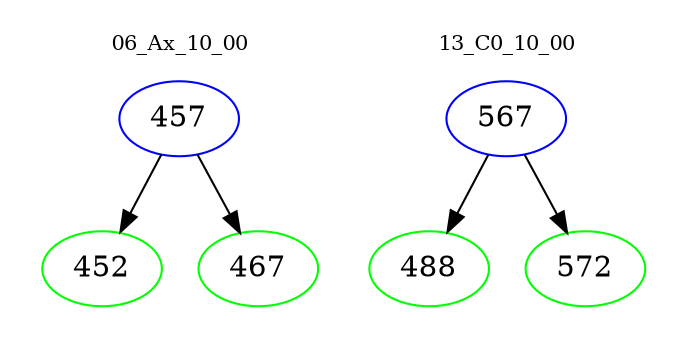 digraph{
subgraph cluster_0 {
color = white
label = "06_Ax_10_00";
fontsize=10;
T0_457 [label="457", color="blue"]
T0_457 -> T0_452 [color="black"]
T0_452 [label="452", color="green"]
T0_457 -> T0_467 [color="black"]
T0_467 [label="467", color="green"]
}
subgraph cluster_1 {
color = white
label = "13_C0_10_00";
fontsize=10;
T1_567 [label="567", color="blue"]
T1_567 -> T1_488 [color="black"]
T1_488 [label="488", color="green"]
T1_567 -> T1_572 [color="black"]
T1_572 [label="572", color="green"]
}
}
